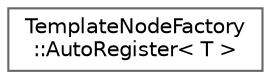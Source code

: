 digraph "Graphical Class Hierarchy"
{
 // INTERACTIVE_SVG=YES
 // LATEX_PDF_SIZE
  bgcolor="transparent";
  edge [fontname=Helvetica,fontsize=10,labelfontname=Helvetica,labelfontsize=10];
  node [fontname=Helvetica,fontsize=10,shape=box,height=0.2,width=0.4];
  rankdir="LR";
  Node0 [id="Node000000",label="TemplateNodeFactory\l::AutoRegister\< T \>",height=0.2,width=0.4,color="grey40", fillcolor="white", style="filled",URL="$dd/d26/class_template_node_factory_1_1_auto_register.html",tooltip="Helper class for registering a template AST node."];
}
